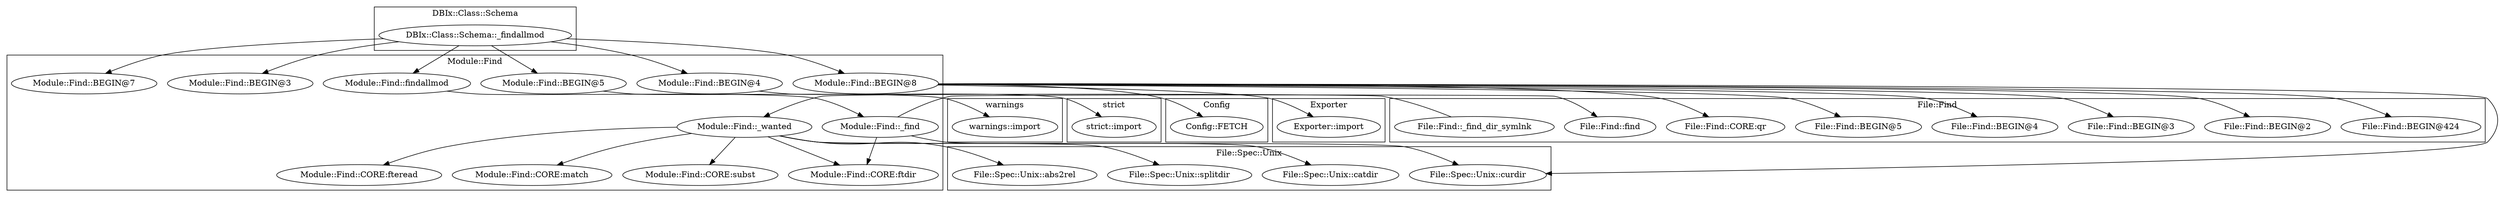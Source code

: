 digraph {
graph [overlap=false]
subgraph cluster_Config {
	label="Config";
	"Config::FETCH";
}
subgraph cluster_Module_Find {
	label="Module::Find";
	"Module::Find::CORE:subst";
	"Module::Find::findallmod";
	"Module::Find::BEGIN@5";
	"Module::Find::CORE:fteread";
	"Module::Find::CORE:match";
	"Module::Find::BEGIN@4";
	"Module::Find::_wanted";
	"Module::Find::BEGIN@8";
	"Module::Find::BEGIN@3";
	"Module::Find::CORE:ftdir";
	"Module::Find::BEGIN@7";
	"Module::Find::_find";
}
subgraph cluster_Exporter {
	label="Exporter";
	"Exporter::import";
}
subgraph cluster_warnings {
	label="warnings";
	"warnings::import";
}
subgraph cluster_DBIx_Class_Schema {
	label="DBIx::Class::Schema";
	"DBIx::Class::Schema::_findallmod";
}
subgraph cluster_strict {
	label="strict";
	"strict::import";
}
subgraph cluster_File_Find {
	label="File::Find";
	"File::Find::BEGIN@2";
	"File::Find::BEGIN@3";
	"File::Find::BEGIN@4";
	"File::Find::BEGIN@5";
	"File::Find::CORE:qr";
	"File::Find::find";
	"File::Find::_find_dir_symlnk";
	"File::Find::BEGIN@424";
}
subgraph cluster_File_Spec_Unix {
	label="File::Spec::Unix";
	"File::Spec::Unix::curdir";
	"File::Spec::Unix::abs2rel";
	"File::Spec::Unix::splitdir";
	"File::Spec::Unix::catdir";
}
"DBIx::Class::Schema::_findallmod" -> "Module::Find::BEGIN@3";
"Module::Find::BEGIN@8" -> "Exporter::import";
"DBIx::Class::Schema::_findallmod" -> "Module::Find::BEGIN@8";
"Module::Find::BEGIN@8" -> "File::Find::CORE:qr";
"File::Find::_find_dir_symlnk" -> "Module::Find::_wanted";
"DBIx::Class::Schema::_findallmod" -> "Module::Find::findallmod";
"Module::Find::BEGIN@8" -> "File::Find::BEGIN@3";
"DBIx::Class::Schema::_findallmod" -> "Module::Find::BEGIN@4";
"DBIx::Class::Schema::_findallmod" -> "Module::Find::BEGIN@7";
"DBIx::Class::Schema::_findallmod" -> "Module::Find::BEGIN@5";
"Module::Find::BEGIN@5" -> "warnings::import";
"Module::Find::_wanted" -> "Module::Find::CORE:fteread";
"Module::Find::_wanted" -> "File::Spec::Unix::curdir";
"Module::Find::BEGIN@8" -> "File::Spec::Unix::curdir";
"Module::Find::BEGIN@8" -> "Config::FETCH";
"Module::Find::_find" -> "File::Spec::Unix::catdir";
"Module::Find::BEGIN@4" -> "strict::import";
"Module::Find::findallmod" -> "Module::Find::_find";
"Module::Find::BEGIN@8" -> "File::Find::BEGIN@2";
"Module::Find::BEGIN@8" -> "File::Find::BEGIN@5";
"Module::Find::_wanted" -> "Module::Find::CORE:subst";
"Module::Find::_wanted" -> "Module::Find::CORE:ftdir";
"Module::Find::_find" -> "Module::Find::CORE:ftdir";
"Module::Find::_wanted" -> "File::Spec::Unix::splitdir";
"Module::Find::_wanted" -> "Module::Find::CORE:match";
"Module::Find::_wanted" -> "File::Spec::Unix::abs2rel";
"Module::Find::_find" -> "File::Find::find";
"Module::Find::BEGIN@8" -> "File::Find::BEGIN@424";
"Module::Find::BEGIN@8" -> "File::Find::BEGIN@4";
}
